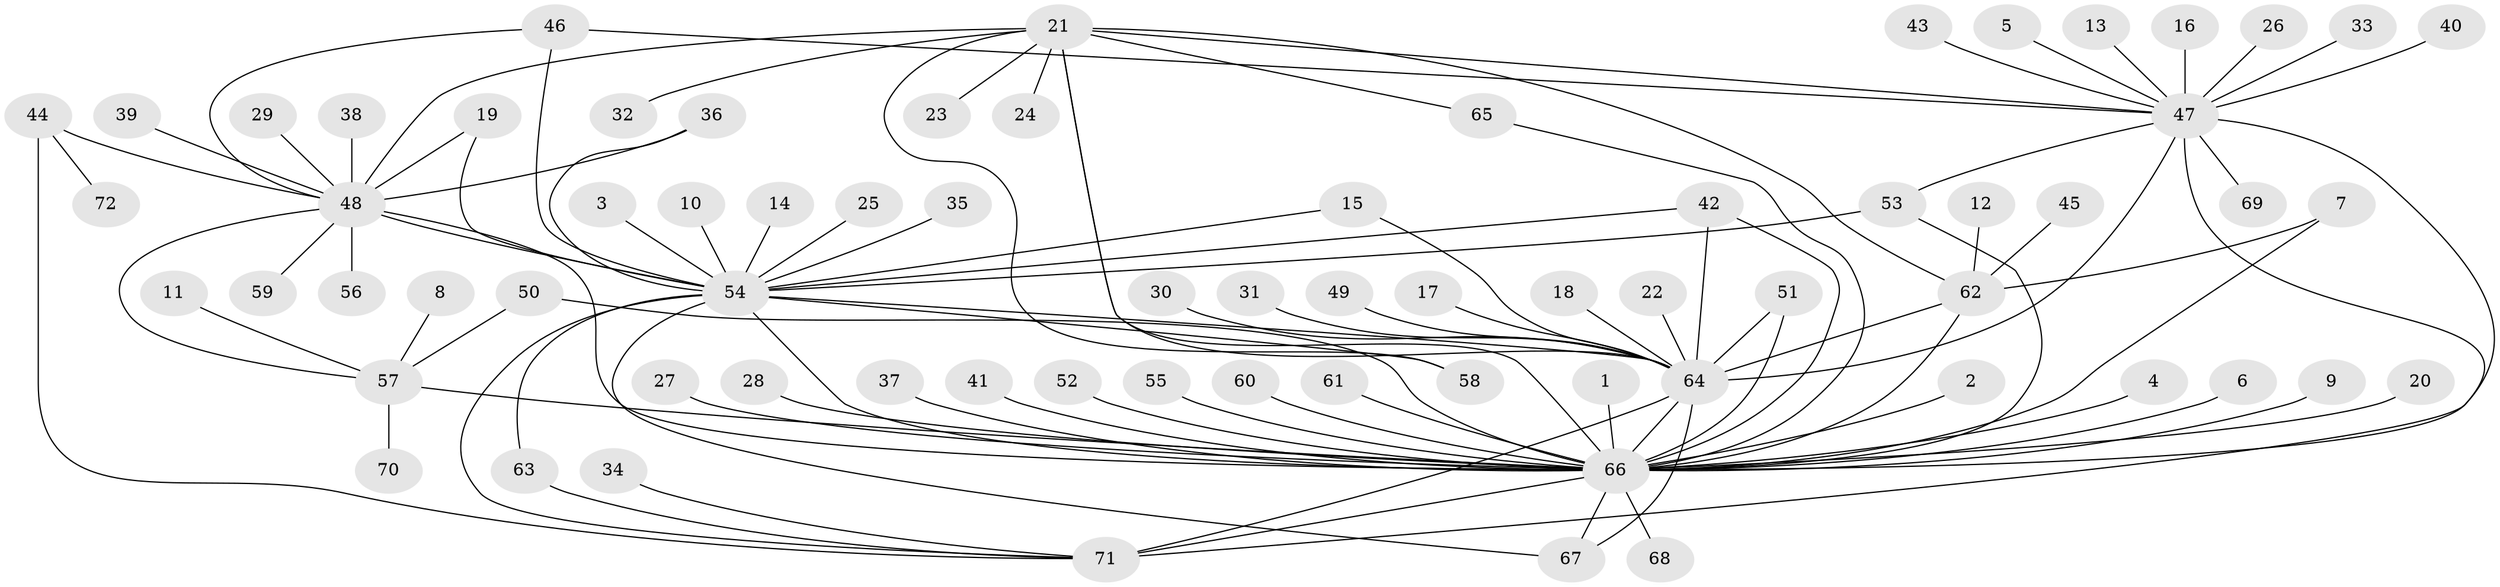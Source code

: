 // original degree distribution, {6: 0.034722222222222224, 18: 0.006944444444444444, 16: 0.006944444444444444, 45: 0.006944444444444444, 9: 0.020833333333333332, 3: 0.09027777777777778, 24: 0.006944444444444444, 11: 0.006944444444444444, 1: 0.5208333333333334, 2: 0.2361111111111111, 5: 0.034722222222222224, 4: 0.027777777777777776}
// Generated by graph-tools (version 1.1) at 2025/49/03/09/25 03:49:50]
// undirected, 72 vertices, 101 edges
graph export_dot {
graph [start="1"]
  node [color=gray90,style=filled];
  1;
  2;
  3;
  4;
  5;
  6;
  7;
  8;
  9;
  10;
  11;
  12;
  13;
  14;
  15;
  16;
  17;
  18;
  19;
  20;
  21;
  22;
  23;
  24;
  25;
  26;
  27;
  28;
  29;
  30;
  31;
  32;
  33;
  34;
  35;
  36;
  37;
  38;
  39;
  40;
  41;
  42;
  43;
  44;
  45;
  46;
  47;
  48;
  49;
  50;
  51;
  52;
  53;
  54;
  55;
  56;
  57;
  58;
  59;
  60;
  61;
  62;
  63;
  64;
  65;
  66;
  67;
  68;
  69;
  70;
  71;
  72;
  1 -- 66 [weight=1.0];
  2 -- 66 [weight=1.0];
  3 -- 54 [weight=1.0];
  4 -- 66 [weight=1.0];
  5 -- 47 [weight=1.0];
  6 -- 66 [weight=1.0];
  7 -- 62 [weight=1.0];
  7 -- 66 [weight=1.0];
  8 -- 57 [weight=1.0];
  9 -- 66 [weight=1.0];
  10 -- 54 [weight=1.0];
  11 -- 57 [weight=1.0];
  12 -- 62 [weight=1.0];
  13 -- 47 [weight=1.0];
  14 -- 54 [weight=1.0];
  15 -- 54 [weight=1.0];
  15 -- 64 [weight=1.0];
  16 -- 47 [weight=1.0];
  17 -- 64 [weight=1.0];
  18 -- 64 [weight=1.0];
  19 -- 48 [weight=1.0];
  19 -- 54 [weight=1.0];
  20 -- 66 [weight=1.0];
  21 -- 23 [weight=1.0];
  21 -- 24 [weight=1.0];
  21 -- 32 [weight=1.0];
  21 -- 47 [weight=1.0];
  21 -- 48 [weight=1.0];
  21 -- 58 [weight=1.0];
  21 -- 62 [weight=1.0];
  21 -- 64 [weight=1.0];
  21 -- 65 [weight=1.0];
  21 -- 66 [weight=1.0];
  22 -- 64 [weight=1.0];
  25 -- 54 [weight=1.0];
  26 -- 47 [weight=1.0];
  27 -- 66 [weight=1.0];
  28 -- 66 [weight=1.0];
  29 -- 48 [weight=1.0];
  30 -- 64 [weight=1.0];
  31 -- 64 [weight=1.0];
  33 -- 47 [weight=1.0];
  34 -- 71 [weight=1.0];
  35 -- 54 [weight=1.0];
  36 -- 48 [weight=1.0];
  36 -- 54 [weight=1.0];
  37 -- 66 [weight=1.0];
  38 -- 48 [weight=1.0];
  39 -- 48 [weight=1.0];
  40 -- 47 [weight=1.0];
  41 -- 66 [weight=1.0];
  42 -- 54 [weight=1.0];
  42 -- 64 [weight=1.0];
  42 -- 66 [weight=1.0];
  43 -- 47 [weight=1.0];
  44 -- 48 [weight=2.0];
  44 -- 71 [weight=1.0];
  44 -- 72 [weight=1.0];
  45 -- 62 [weight=1.0];
  46 -- 47 [weight=1.0];
  46 -- 48 [weight=1.0];
  46 -- 54 [weight=1.0];
  47 -- 53 [weight=1.0];
  47 -- 64 [weight=1.0];
  47 -- 66 [weight=3.0];
  47 -- 69 [weight=1.0];
  47 -- 71 [weight=1.0];
  48 -- 54 [weight=3.0];
  48 -- 56 [weight=1.0];
  48 -- 57 [weight=2.0];
  48 -- 59 [weight=1.0];
  48 -- 66 [weight=2.0];
  49 -- 64 [weight=1.0];
  50 -- 57 [weight=1.0];
  50 -- 66 [weight=1.0];
  51 -- 64 [weight=1.0];
  51 -- 66 [weight=1.0];
  52 -- 66 [weight=1.0];
  53 -- 54 [weight=2.0];
  53 -- 66 [weight=1.0];
  54 -- 58 [weight=1.0];
  54 -- 63 [weight=1.0];
  54 -- 64 [weight=1.0];
  54 -- 66 [weight=2.0];
  54 -- 67 [weight=1.0];
  54 -- 71 [weight=1.0];
  55 -- 66 [weight=1.0];
  57 -- 66 [weight=2.0];
  57 -- 70 [weight=1.0];
  60 -- 66 [weight=1.0];
  61 -- 66 [weight=1.0];
  62 -- 64 [weight=1.0];
  62 -- 66 [weight=2.0];
  63 -- 71 [weight=1.0];
  64 -- 66 [weight=4.0];
  64 -- 67 [weight=1.0];
  64 -- 71 [weight=1.0];
  65 -- 66 [weight=1.0];
  66 -- 67 [weight=1.0];
  66 -- 68 [weight=1.0];
  66 -- 71 [weight=2.0];
}
